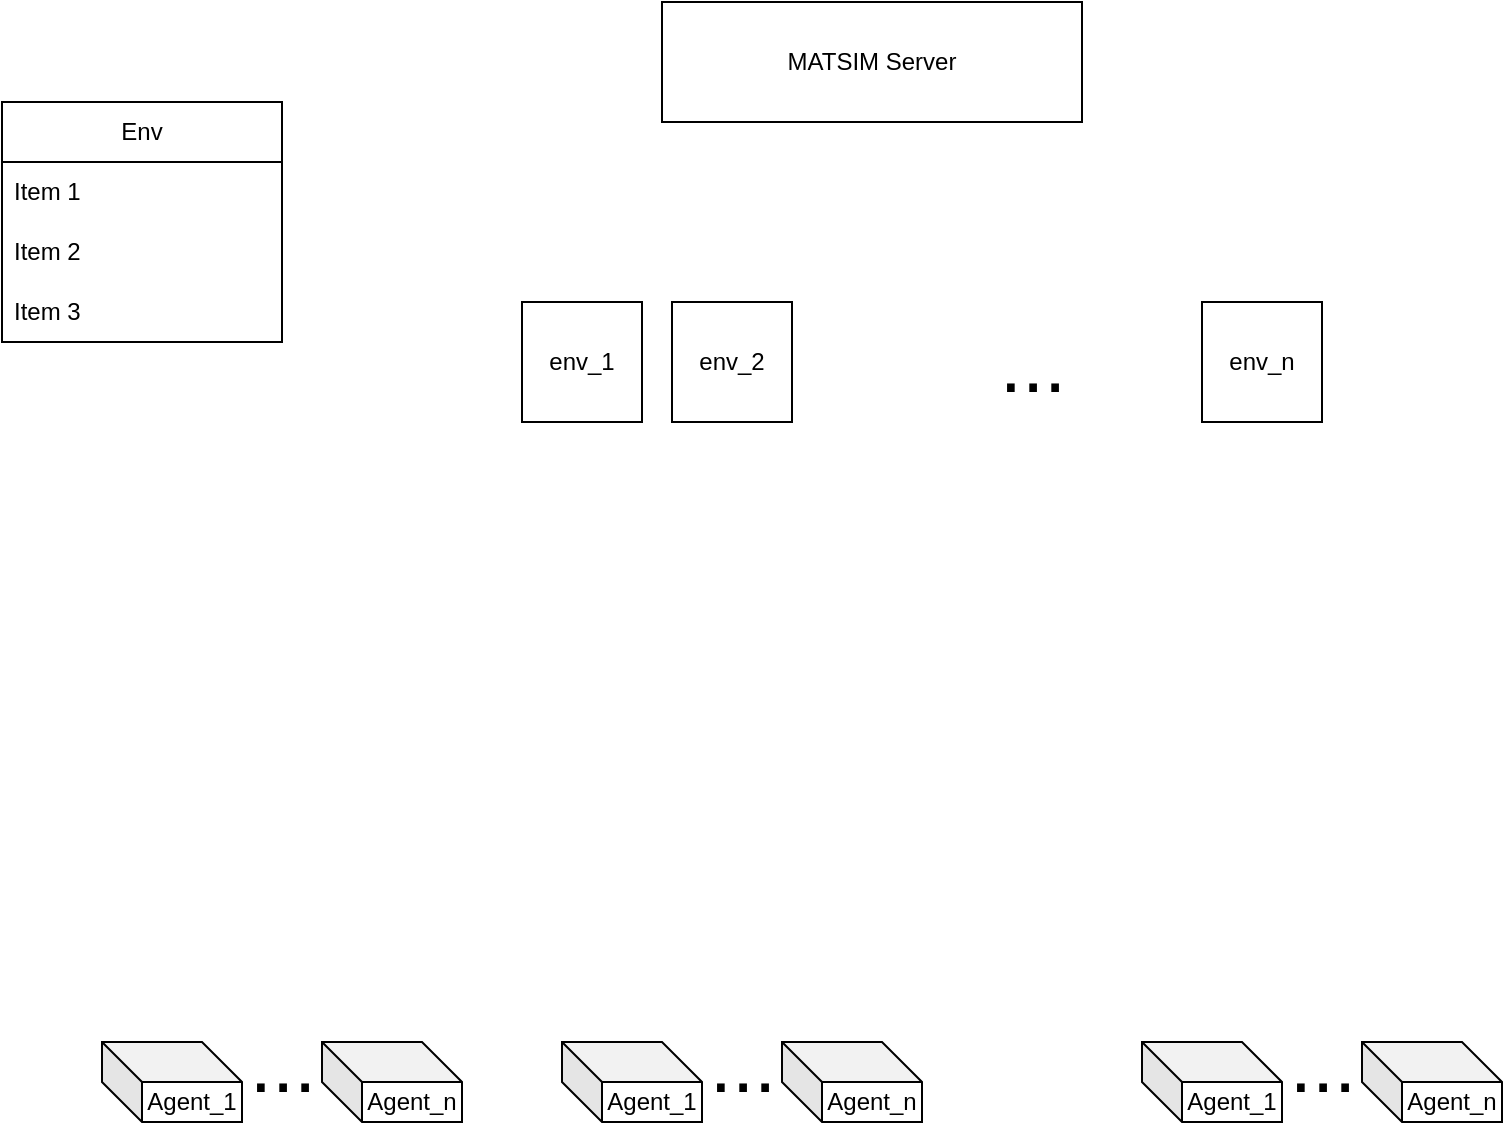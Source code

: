 <mxfile>
    <diagram id="VscAqVujobvMg1SGh2IO" name="Page-1">
        <mxGraphModel dx="1434" dy="827" grid="1" gridSize="10" guides="1" tooltips="1" connect="1" arrows="1" fold="1" page="1" pageScale="1" pageWidth="850" pageHeight="1100" math="0" shadow="0">
            <root>
                <mxCell id="0"/>
                <mxCell id="1" parent="0"/>
                <mxCell id="2" value="env_1" style="whiteSpace=wrap;html=1;aspect=fixed;" parent="1" vertex="1">
                    <mxGeometry x="270" y="180" width="60" height="60" as="geometry"/>
                </mxCell>
                <mxCell id="3" value="env_2" style="whiteSpace=wrap;html=1;aspect=fixed;" parent="1" vertex="1">
                    <mxGeometry x="345" y="180" width="60" height="60" as="geometry"/>
                </mxCell>
                <mxCell id="6" value="MATSIM Server" style="rounded=0;whiteSpace=wrap;html=1;" parent="1" vertex="1">
                    <mxGeometry x="340" y="30" width="210" height="60" as="geometry"/>
                </mxCell>
                <mxCell id="13" value="env_n" style="whiteSpace=wrap;html=1;aspect=fixed;" parent="1" vertex="1">
                    <mxGeometry x="610" y="180" width="60" height="60" as="geometry"/>
                </mxCell>
                <mxCell id="30" value="&lt;font style=&quot;font-size: 40px;&quot;&gt;...&lt;/font&gt;" style="text;html=1;align=center;verticalAlign=middle;resizable=0;points=[];autosize=1;strokeColor=none;fillColor=none;" parent="1" vertex="1">
                    <mxGeometry x="495" y="180" width="60" height="60" as="geometry"/>
                </mxCell>
                <mxCell id="35" value="Agent_1" style="shape=cube;whiteSpace=wrap;html=1;boundedLbl=1;backgroundOutline=1;darkOpacity=0.05;darkOpacity2=0.1;" parent="1" vertex="1">
                    <mxGeometry x="60" y="550" width="70" height="40" as="geometry"/>
                </mxCell>
                <mxCell id="36" value="Agent_n" style="shape=cube;whiteSpace=wrap;html=1;boundedLbl=1;backgroundOutline=1;darkOpacity=0.05;darkOpacity2=0.1;" parent="1" vertex="1">
                    <mxGeometry x="170" y="550" width="70" height="40" as="geometry"/>
                </mxCell>
                <mxCell id="41" value="&lt;font style=&quot;font-size: 40px;&quot;&gt;...&lt;/font&gt;" style="text;html=1;align=center;verticalAlign=middle;resizable=0;points=[];autosize=1;strokeColor=none;fillColor=none;" parent="1" vertex="1">
                    <mxGeometry x="120" y="530" width="60" height="60" as="geometry"/>
                </mxCell>
                <mxCell id="57" value="Agent_1" style="shape=cube;whiteSpace=wrap;html=1;boundedLbl=1;backgroundOutline=1;darkOpacity=0.05;darkOpacity2=0.1;" parent="1" vertex="1">
                    <mxGeometry x="290" y="550" width="70" height="40" as="geometry"/>
                </mxCell>
                <mxCell id="58" value="Agent_n" style="shape=cube;whiteSpace=wrap;html=1;boundedLbl=1;backgroundOutline=1;darkOpacity=0.05;darkOpacity2=0.1;" parent="1" vertex="1">
                    <mxGeometry x="400" y="550" width="70" height="40" as="geometry"/>
                </mxCell>
                <mxCell id="62" value="&lt;font style=&quot;font-size: 40px;&quot;&gt;...&lt;/font&gt;" style="text;html=1;align=center;verticalAlign=middle;resizable=0;points=[];autosize=1;strokeColor=none;fillColor=none;" parent="1" vertex="1">
                    <mxGeometry x="350" y="530" width="60" height="60" as="geometry"/>
                </mxCell>
                <mxCell id="64" value="Agent_1" style="shape=cube;whiteSpace=wrap;html=1;boundedLbl=1;backgroundOutline=1;darkOpacity=0.05;darkOpacity2=0.1;" parent="1" vertex="1">
                    <mxGeometry x="580" y="550" width="70" height="40" as="geometry"/>
                </mxCell>
                <mxCell id="65" value="Agent_n" style="shape=cube;whiteSpace=wrap;html=1;boundedLbl=1;backgroundOutline=1;darkOpacity=0.05;darkOpacity2=0.1;" parent="1" vertex="1">
                    <mxGeometry x="690" y="550" width="70" height="40" as="geometry"/>
                </mxCell>
                <mxCell id="69" value="&lt;font style=&quot;font-size: 40px;&quot;&gt;...&lt;/font&gt;" style="text;html=1;align=center;verticalAlign=middle;resizable=0;points=[];autosize=1;strokeColor=none;fillColor=none;" parent="1" vertex="1">
                    <mxGeometry x="640" y="530" width="60" height="60" as="geometry"/>
                </mxCell>
                <mxCell id="73" value="Env" style="swimlane;fontStyle=0;childLayout=stackLayout;horizontal=1;startSize=30;horizontalStack=0;resizeParent=1;resizeParentMax=0;resizeLast=0;collapsible=1;marginBottom=0;whiteSpace=wrap;html=1;" vertex="1" parent="1">
                    <mxGeometry x="10" y="80" width="140" height="120" as="geometry"/>
                </mxCell>
                <mxCell id="74" value="Item 1" style="text;strokeColor=none;fillColor=none;align=left;verticalAlign=middle;spacingLeft=4;spacingRight=4;overflow=hidden;points=[[0,0.5],[1,0.5]];portConstraint=eastwest;rotatable=0;whiteSpace=wrap;html=1;" vertex="1" parent="73">
                    <mxGeometry y="30" width="140" height="30" as="geometry"/>
                </mxCell>
                <mxCell id="75" value="Item 2" style="text;strokeColor=none;fillColor=none;align=left;verticalAlign=middle;spacingLeft=4;spacingRight=4;overflow=hidden;points=[[0,0.5],[1,0.5]];portConstraint=eastwest;rotatable=0;whiteSpace=wrap;html=1;" vertex="1" parent="73">
                    <mxGeometry y="60" width="140" height="30" as="geometry"/>
                </mxCell>
                <mxCell id="76" value="Item 3" style="text;strokeColor=none;fillColor=none;align=left;verticalAlign=middle;spacingLeft=4;spacingRight=4;overflow=hidden;points=[[0,0.5],[1,0.5]];portConstraint=eastwest;rotatable=0;whiteSpace=wrap;html=1;" vertex="1" parent="73">
                    <mxGeometry y="90" width="140" height="30" as="geometry"/>
                </mxCell>
            </root>
        </mxGraphModel>
    </diagram>
</mxfile>